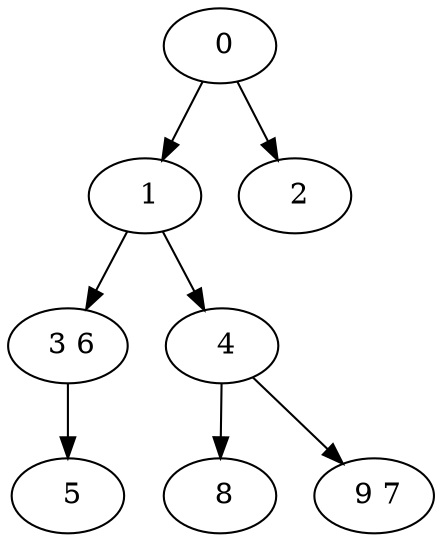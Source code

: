 digraph mytree {
" 0" -> " 1";
" 0" -> " 2";
" 1" -> " 3 6";
" 1" -> " 4";
" 2";
" 3 6" -> " 5";
" 4" -> " 8";
" 4" -> " 9 7";
" 5";
" 8";
" 9 7";
}
